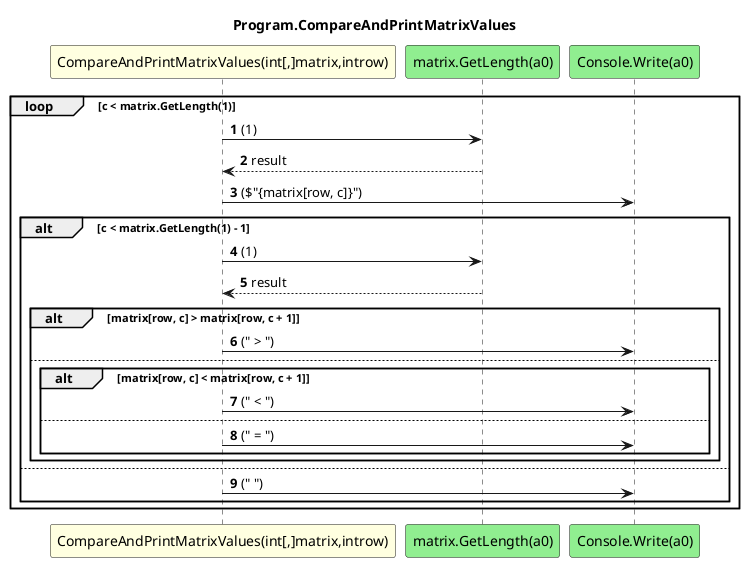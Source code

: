 @startuml Program.CompareAndPrintMatrixValues
title Program.CompareAndPrintMatrixValues
participant "CompareAndPrintMatrixValues(int[,]matrix,introw)" as CompareAndPrintMatrixValues_p0_p1 #LightYellow
participant "matrix.GetLength(a0)" as matrix_GetLength_a0 #LightGreen
participant "Console.Write(a0)" as Console_Write_a0 #LightGreen
autonumber
loop c < matrix.GetLength(1)
    CompareAndPrintMatrixValues_p0_p1 -> matrix_GetLength_a0 : (1)
    matrix_GetLength_a0 --> CompareAndPrintMatrixValues_p0_p1 : result
    CompareAndPrintMatrixValues_p0_p1 -> Console_Write_a0 : ($"{matrix[row, c]}")
    alt c < matrix.GetLength(1) - 1
        CompareAndPrintMatrixValues_p0_p1 -> matrix_GetLength_a0 : (1)
        matrix_GetLength_a0 --> CompareAndPrintMatrixValues_p0_p1 : result
        alt matrix[row, c] > matrix[row, c + 1]
            CompareAndPrintMatrixValues_p0_p1 -> Console_Write_a0 : (" > ")
            else
                alt matrix[row, c] < matrix[row, c + 1]
                    CompareAndPrintMatrixValues_p0_p1 -> Console_Write_a0 : (" < ")
                    else
                        CompareAndPrintMatrixValues_p0_p1 -> Console_Write_a0 : (" = ")
                end
        end
        else
            CompareAndPrintMatrixValues_p0_p1 -> Console_Write_a0 : (" ")
    end
end
@enduml
